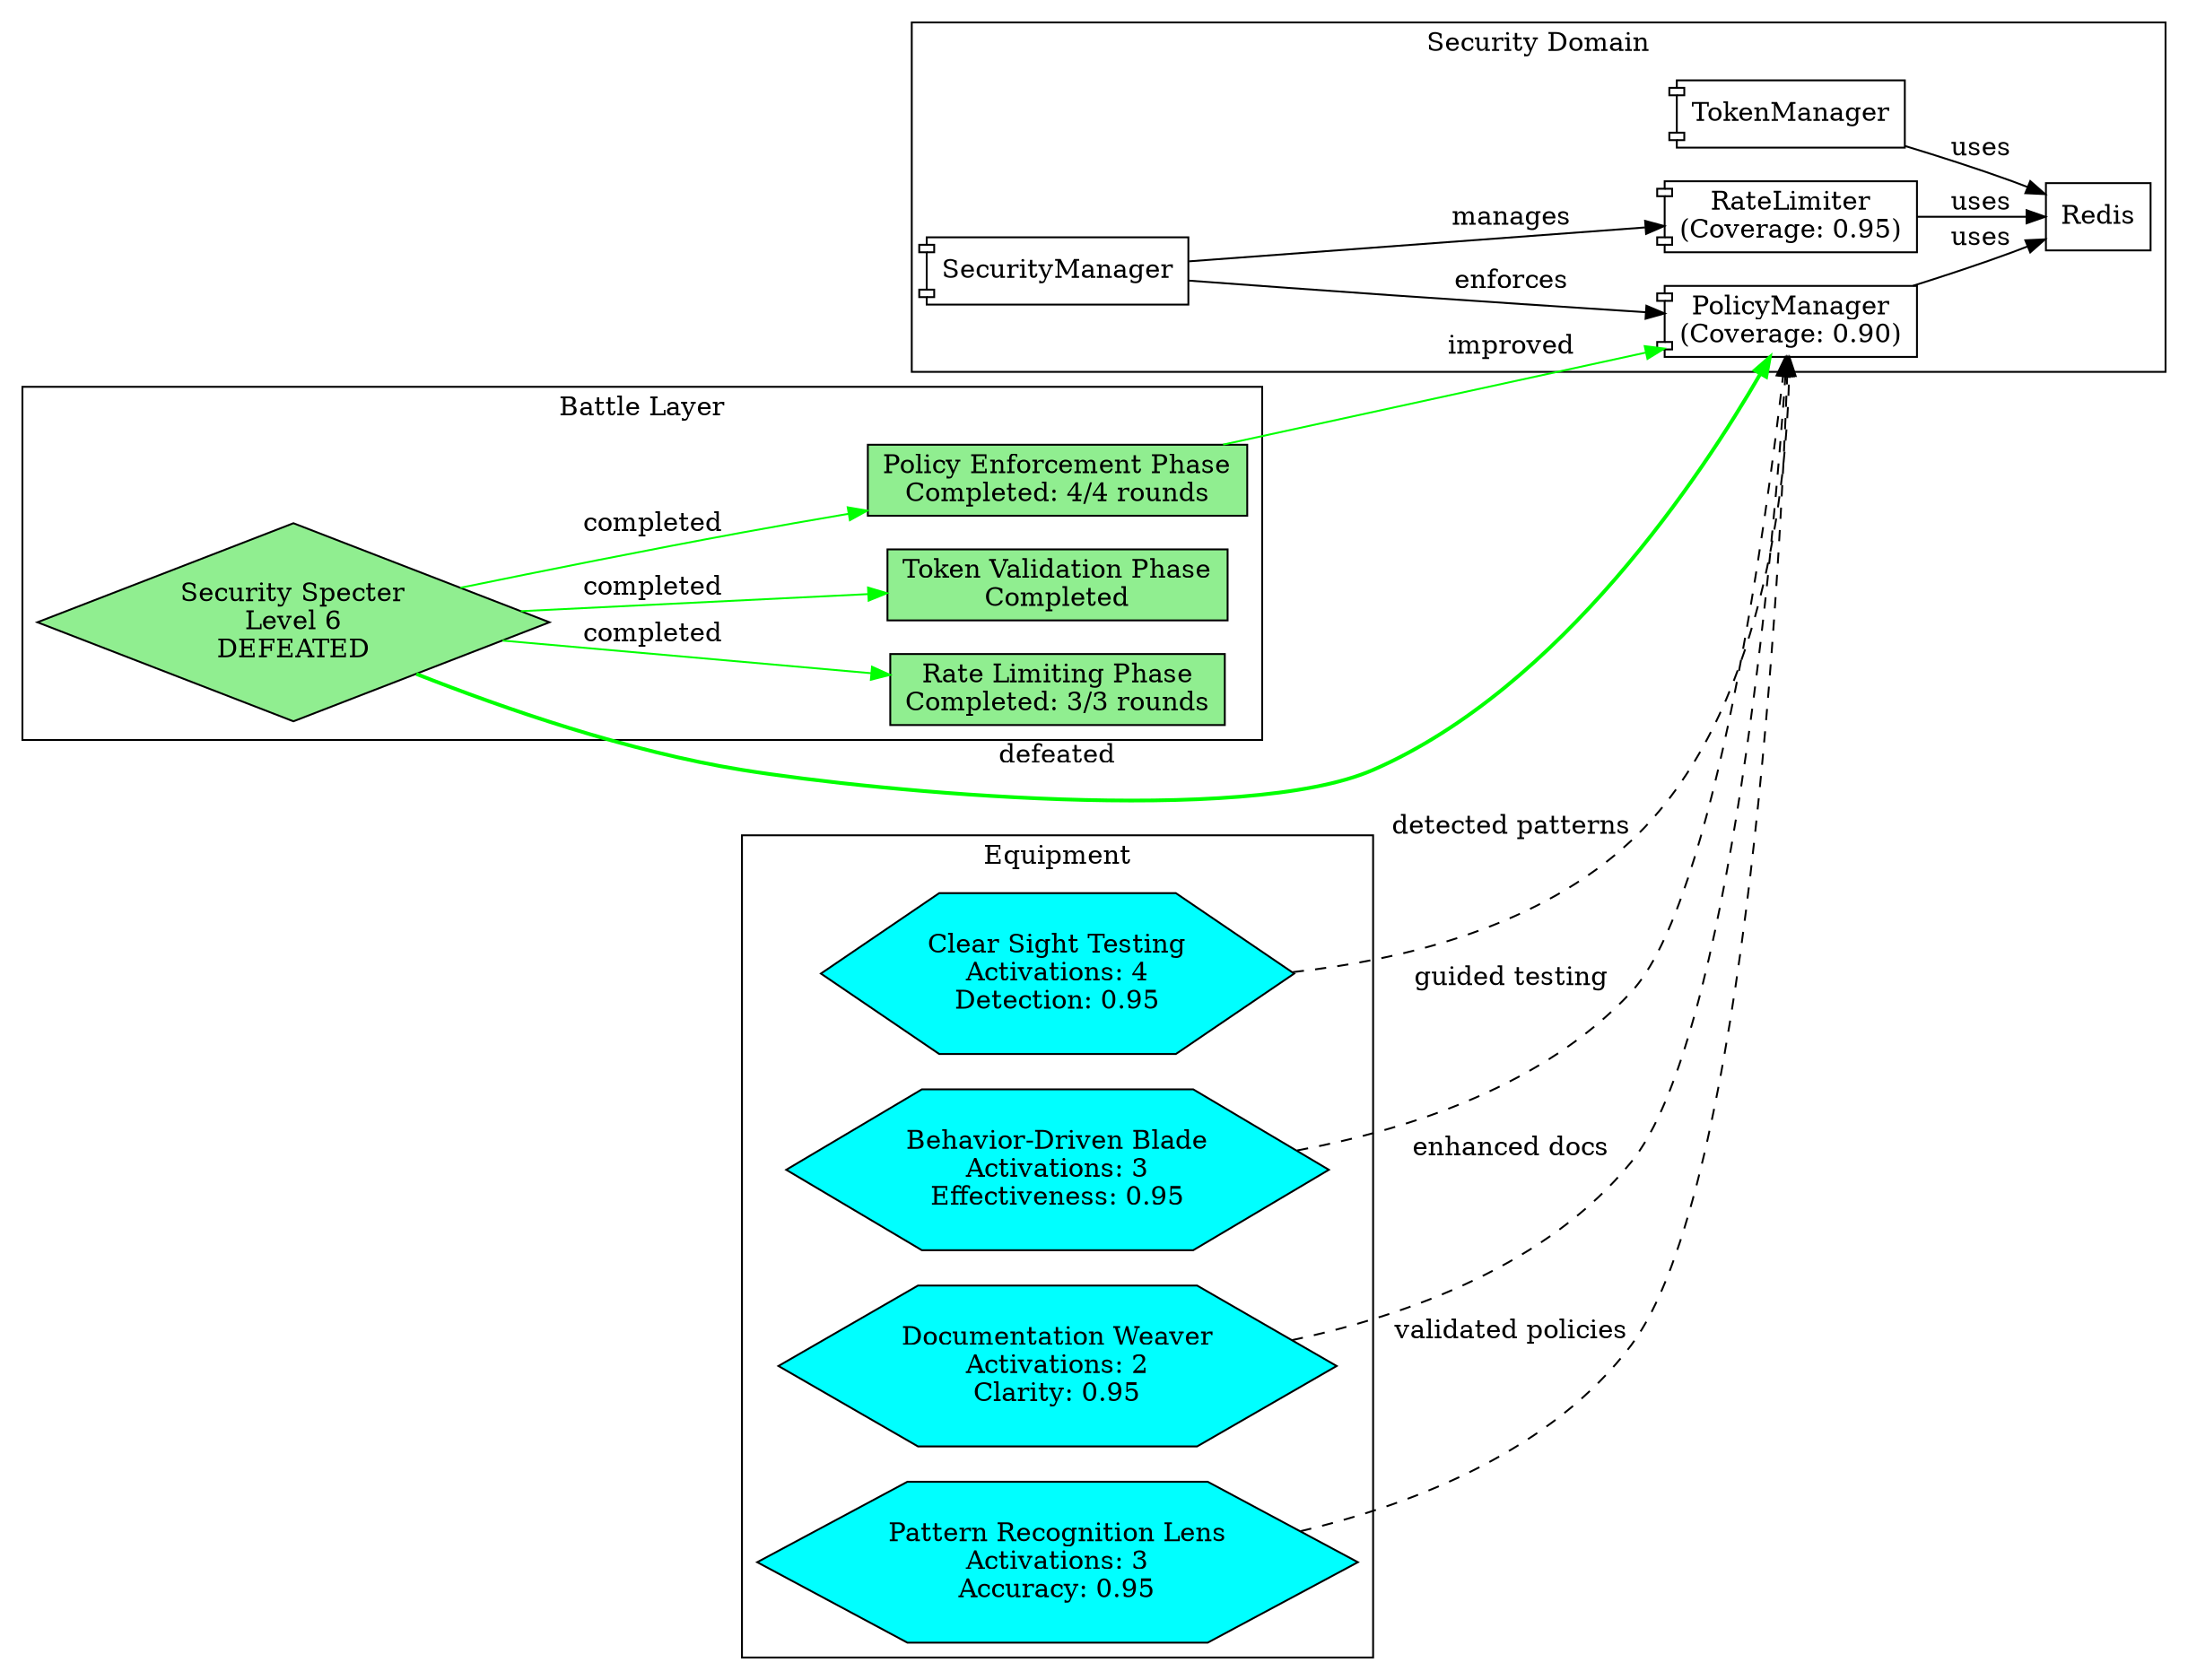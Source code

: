 digraph TestRealm {
    // Graph settings
    rankdir=LR;
    node [shape=box, style=filled, fillcolor=white];
    
    // Core Systems
    subgraph cluster_security_domain {
        label="Security Domain"
        
        RateLimiter [shape=component, label="RateLimiter\n(Coverage: 0.95)"]
        TokenManager [shape=component]
        SecurityManager [shape=component]
        PolicyManager [shape=component, label="PolicyManager\n(Coverage: 0.90)"]
        
        RateLimiter -> Redis [label="uses"]
        TokenManager -> Redis [label="uses"]
        PolicyManager -> Redis [label="uses"]
        SecurityManager -> RateLimiter [label="manages"]
        SecurityManager -> PolicyManager [label="enforces"]
    }
    
    subgraph cluster_battle_layer {
        label="Battle Layer"
        
        SecuritySpecter [shape=diamond, style=filled, fillcolor=lightgreen, 
                        label="Security Specter\nLevel 6\nDEFEATED"]
        
        RateLimitingPhase [shape=box, style=filled, fillcolor=lightgreen,
                          label="Rate Limiting Phase\nCompleted: 3/3 rounds"]
        
        TokenValidationPhase [shape=box, style=filled, fillcolor=lightgreen,
                            label="Token Validation Phase\nCompleted"]
                            
        PolicyEnforcementPhase [shape=box, style=filled, fillcolor=lightgreen,
                               label="Policy Enforcement Phase\nCompleted: 4/4 rounds"]
    }
    
    subgraph cluster_equipment {
        label="Equipment"
        
        ClearSightTesting [shape=hexagon, style=filled, fillcolor=cyan,
                          label="Clear Sight Testing\nActivations: 4\nDetection: 0.95"]
        
        BehaviorDrivenBlade [shape=hexagon, style=filled, fillcolor=cyan,
                            label="Behavior-Driven Blade\nActivations: 3\nEffectiveness: 0.95"]
        
        DocumentationWeaver [shape=hexagon, style=filled, fillcolor=cyan,
                           label="Documentation Weaver\nActivations: 2\nClarity: 0.95"]

        PatternRecognitionLens [shape=hexagon, style=filled, fillcolor=cyan,
                              label="Pattern Recognition Lens\nActivations: 3\nAccuracy: 0.95"]
    }
    
    // Battle relationships
    SecuritySpecter -> PolicyManager [label="defeated", color=green, style=bold]
    PolicyEnforcementPhase -> PolicyManager [label="improved", color=green]
    
    // Equipment effects
    ClearSightTesting -> PolicyManager [label="detected patterns", style=dashed]
    BehaviorDrivenBlade -> PolicyManager [label="guided testing", style=dashed]
    DocumentationWeaver -> PolicyManager [label="enhanced docs", style=dashed]
    PatternRecognitionLens -> PolicyManager [label="validated policies", style=dashed]
    
    // Battle progress
    SecuritySpecter -> RateLimitingPhase [label="completed", color=green]
    SecuritySpecter -> TokenValidationPhase [label="completed", color=green]
    SecuritySpecter -> PolicyEnforcementPhase [label="completed", color=green]
} 
